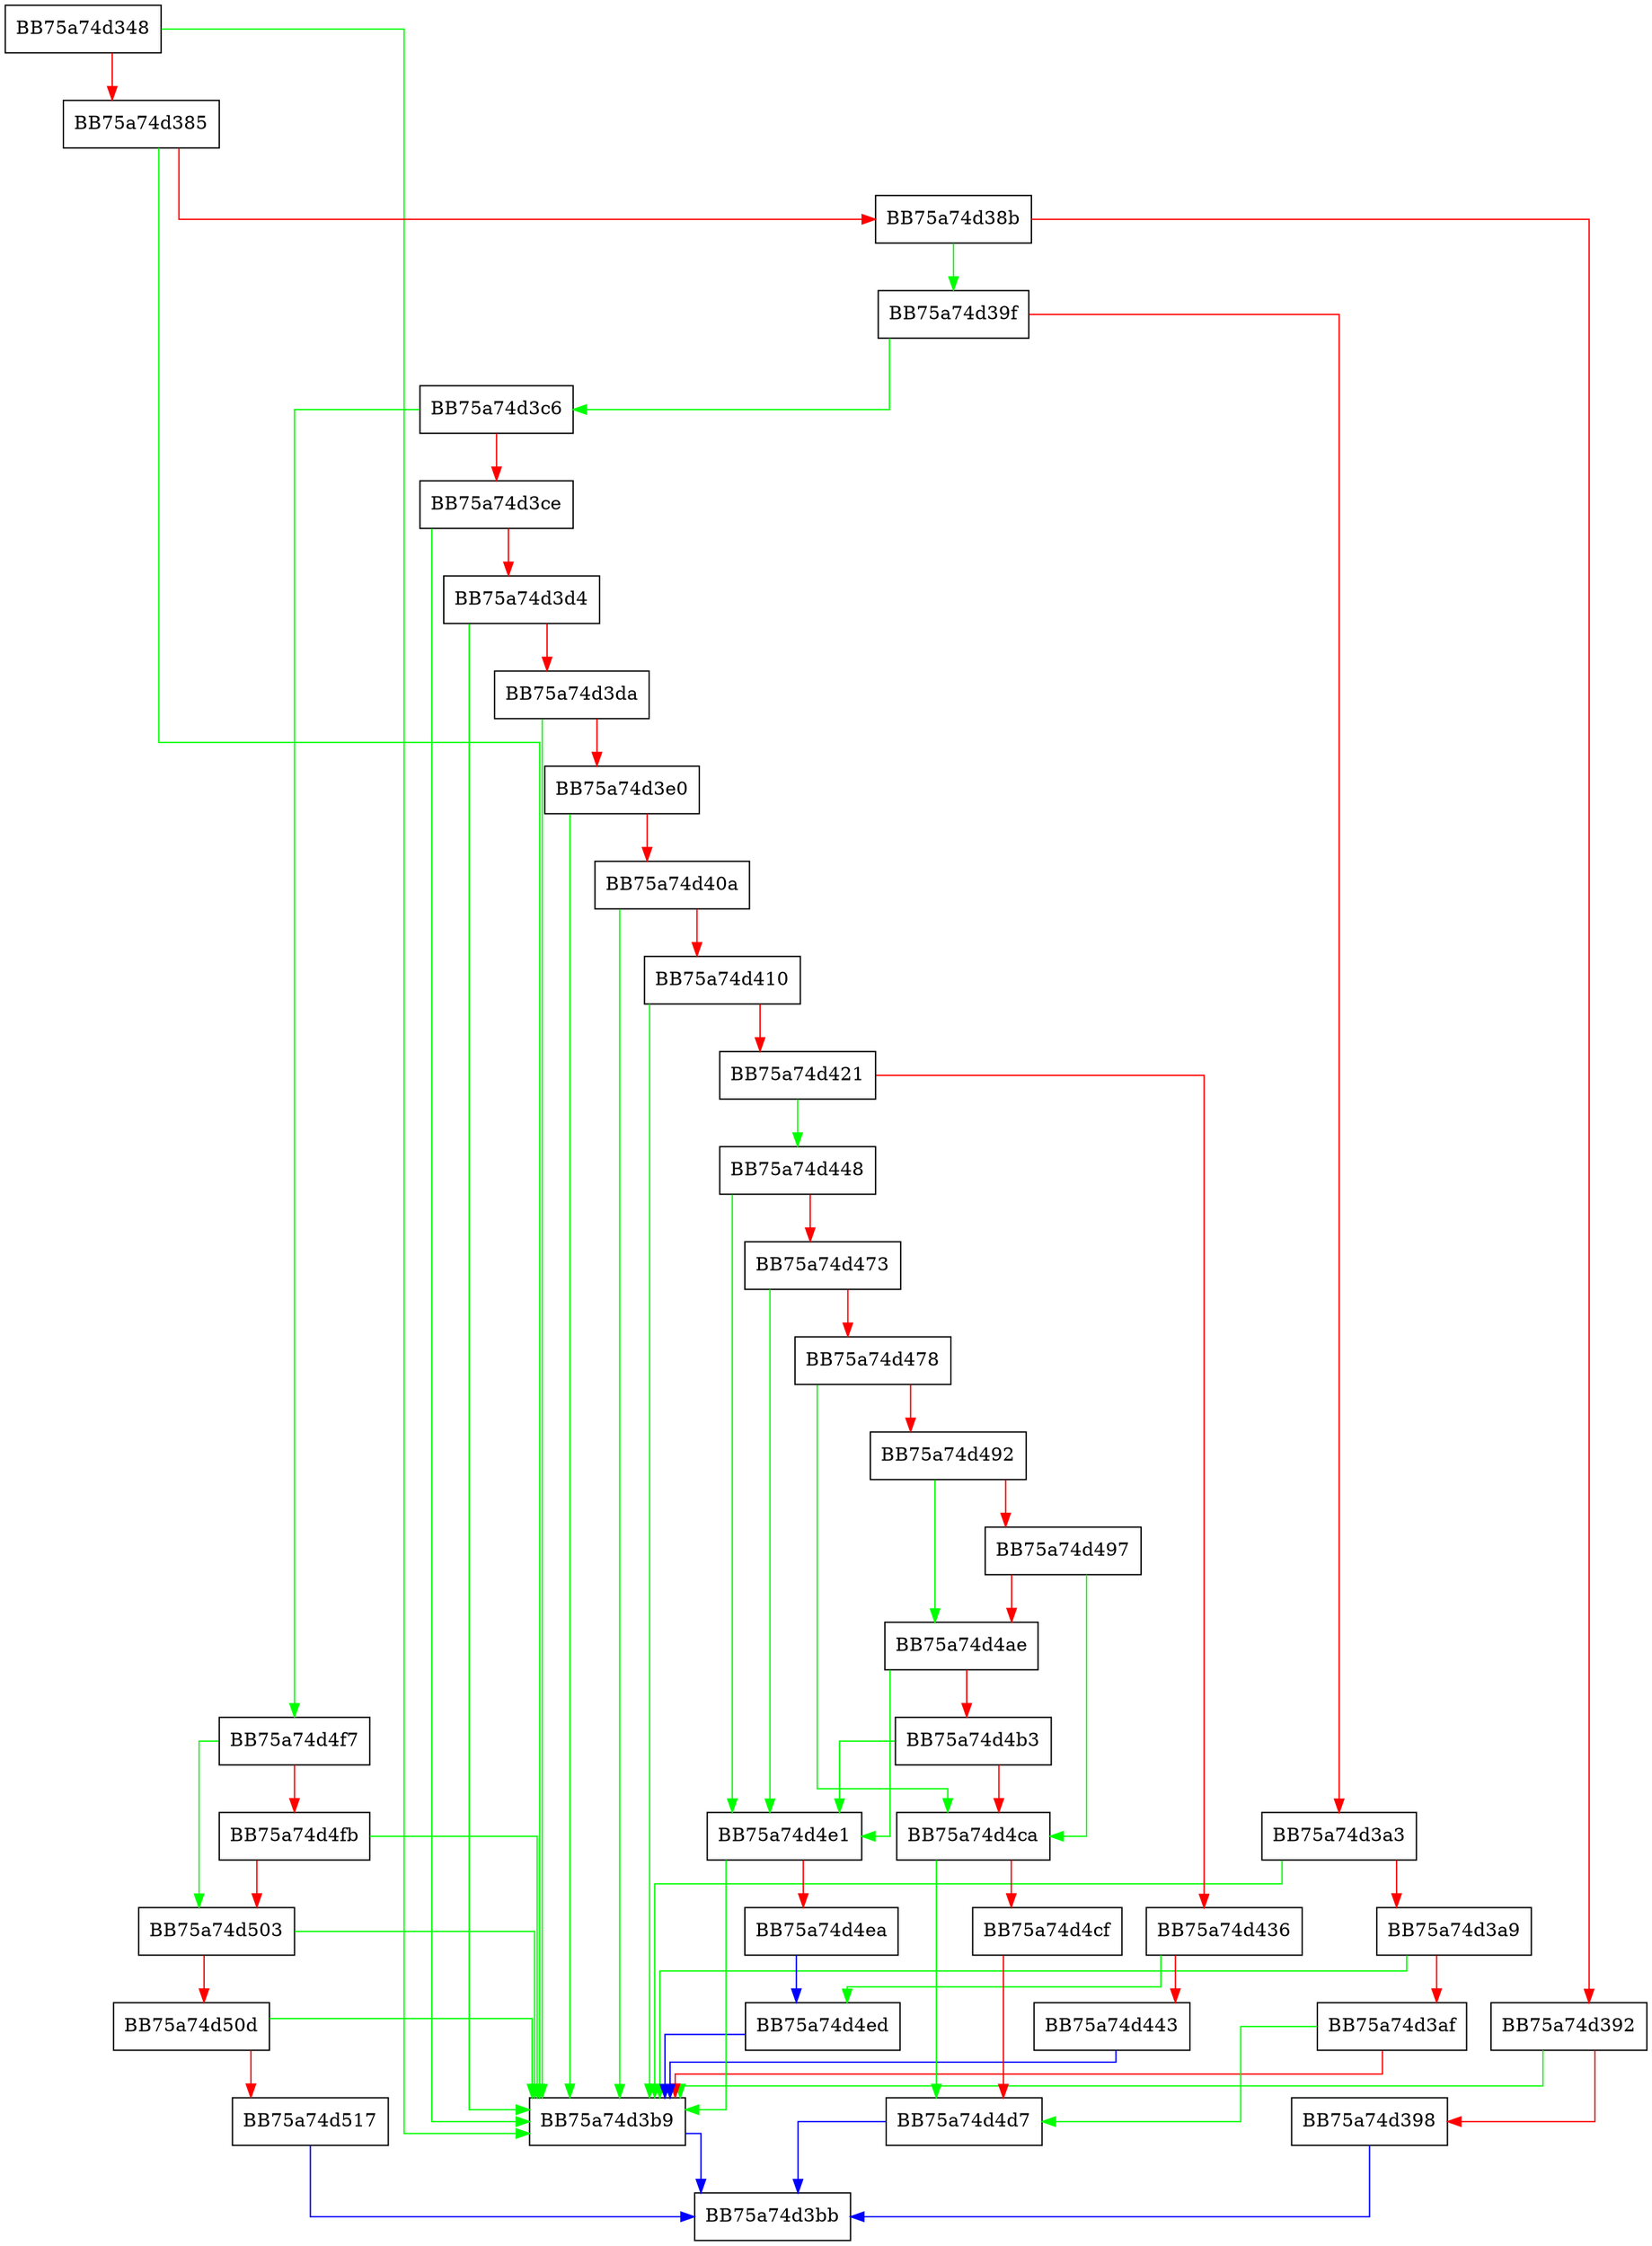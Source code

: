 digraph GetFileType {
  node [shape="box"];
  graph [splines=ortho];
  BB75a74d348 -> BB75a74d3b9 [color="green"];
  BB75a74d348 -> BB75a74d385 [color="red"];
  BB75a74d385 -> BB75a74d3b9 [color="green"];
  BB75a74d385 -> BB75a74d38b [color="red"];
  BB75a74d38b -> BB75a74d39f [color="green"];
  BB75a74d38b -> BB75a74d392 [color="red"];
  BB75a74d392 -> BB75a74d3b9 [color="green"];
  BB75a74d392 -> BB75a74d398 [color="red"];
  BB75a74d398 -> BB75a74d3bb [color="blue"];
  BB75a74d39f -> BB75a74d3c6 [color="green"];
  BB75a74d39f -> BB75a74d3a3 [color="red"];
  BB75a74d3a3 -> BB75a74d3b9 [color="green"];
  BB75a74d3a3 -> BB75a74d3a9 [color="red"];
  BB75a74d3a9 -> BB75a74d3b9 [color="green"];
  BB75a74d3a9 -> BB75a74d3af [color="red"];
  BB75a74d3af -> BB75a74d4d7 [color="green"];
  BB75a74d3af -> BB75a74d3b9 [color="red"];
  BB75a74d3b9 -> BB75a74d3bb [color="blue"];
  BB75a74d3c6 -> BB75a74d4f7 [color="green"];
  BB75a74d3c6 -> BB75a74d3ce [color="red"];
  BB75a74d3ce -> BB75a74d3b9 [color="green"];
  BB75a74d3ce -> BB75a74d3d4 [color="red"];
  BB75a74d3d4 -> BB75a74d3b9 [color="green"];
  BB75a74d3d4 -> BB75a74d3da [color="red"];
  BB75a74d3da -> BB75a74d3b9 [color="green"];
  BB75a74d3da -> BB75a74d3e0 [color="red"];
  BB75a74d3e0 -> BB75a74d3b9 [color="green"];
  BB75a74d3e0 -> BB75a74d40a [color="red"];
  BB75a74d40a -> BB75a74d3b9 [color="green"];
  BB75a74d40a -> BB75a74d410 [color="red"];
  BB75a74d410 -> BB75a74d3b9 [color="green"];
  BB75a74d410 -> BB75a74d421 [color="red"];
  BB75a74d421 -> BB75a74d448 [color="green"];
  BB75a74d421 -> BB75a74d436 [color="red"];
  BB75a74d436 -> BB75a74d4ed [color="green"];
  BB75a74d436 -> BB75a74d443 [color="red"];
  BB75a74d443 -> BB75a74d3b9 [color="blue"];
  BB75a74d448 -> BB75a74d4e1 [color="green"];
  BB75a74d448 -> BB75a74d473 [color="red"];
  BB75a74d473 -> BB75a74d4e1 [color="green"];
  BB75a74d473 -> BB75a74d478 [color="red"];
  BB75a74d478 -> BB75a74d4ca [color="green"];
  BB75a74d478 -> BB75a74d492 [color="red"];
  BB75a74d492 -> BB75a74d4ae [color="green"];
  BB75a74d492 -> BB75a74d497 [color="red"];
  BB75a74d497 -> BB75a74d4ca [color="green"];
  BB75a74d497 -> BB75a74d4ae [color="red"];
  BB75a74d4ae -> BB75a74d4e1 [color="green"];
  BB75a74d4ae -> BB75a74d4b3 [color="red"];
  BB75a74d4b3 -> BB75a74d4e1 [color="green"];
  BB75a74d4b3 -> BB75a74d4ca [color="red"];
  BB75a74d4ca -> BB75a74d4d7 [color="green"];
  BB75a74d4ca -> BB75a74d4cf [color="red"];
  BB75a74d4cf -> BB75a74d4d7 [color="red"];
  BB75a74d4d7 -> BB75a74d3bb [color="blue"];
  BB75a74d4e1 -> BB75a74d3b9 [color="green"];
  BB75a74d4e1 -> BB75a74d4ea [color="red"];
  BB75a74d4ea -> BB75a74d4ed [color="blue"];
  BB75a74d4ed -> BB75a74d3b9 [color="blue"];
  BB75a74d4f7 -> BB75a74d503 [color="green"];
  BB75a74d4f7 -> BB75a74d4fb [color="red"];
  BB75a74d4fb -> BB75a74d3b9 [color="green"];
  BB75a74d4fb -> BB75a74d503 [color="red"];
  BB75a74d503 -> BB75a74d3b9 [color="green"];
  BB75a74d503 -> BB75a74d50d [color="red"];
  BB75a74d50d -> BB75a74d3b9 [color="green"];
  BB75a74d50d -> BB75a74d517 [color="red"];
  BB75a74d517 -> BB75a74d3bb [color="blue"];
}